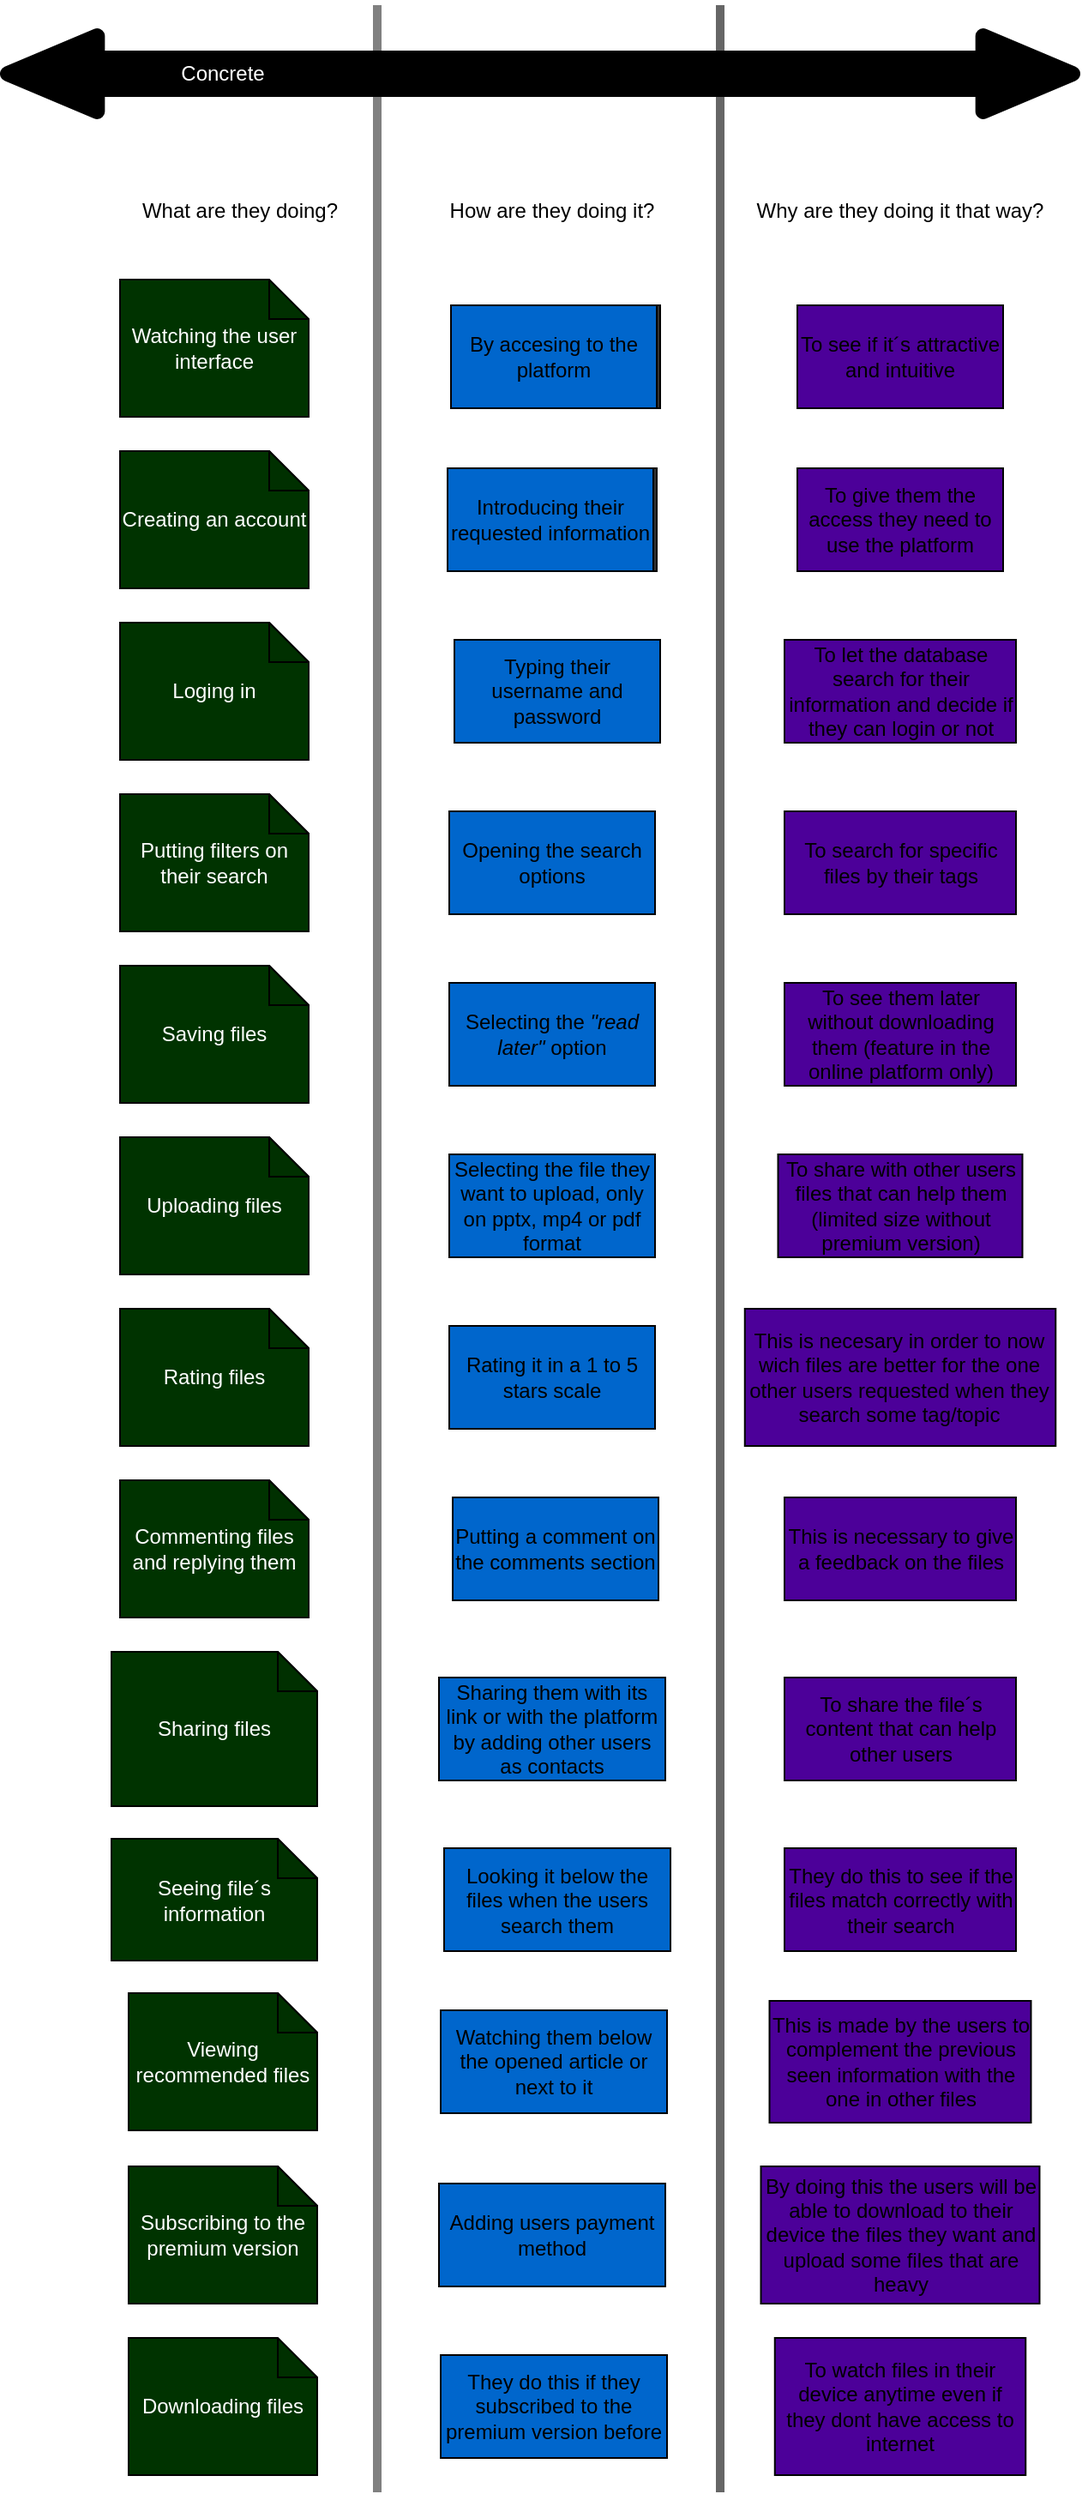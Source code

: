 <mxfile>
    <diagram id="Ool0BiU2qDONSKYx1_vn" name="Page-1">
        <mxGraphModel dx="882" dy="622" grid="1" gridSize="10" guides="1" tooltips="1" connect="1" arrows="1" fold="1" page="1" pageScale="1" pageWidth="827" pageHeight="1169" math="0" shadow="0">
            <root>
                <mxCell id="0"/>
                <mxCell id="1" parent="0"/>
                <mxCell id="5" value="" style="endArrow=none;html=1;strokeWidth=5;strokeColor=#666666;" parent="1" edge="1">
                    <mxGeometry width="50" height="50" relative="1" as="geometry">
                        <mxPoint x="430" y="1460" as="sourcePoint"/>
                        <mxPoint x="430" y="10" as="targetPoint"/>
                    </mxGeometry>
                </mxCell>
                <mxCell id="3" value="" style="endArrow=none;html=1;strokeColor=#808080;strokeWidth=5;" parent="1" edge="1">
                    <mxGeometry width="50" height="50" relative="1" as="geometry">
                        <mxPoint x="230" y="1460" as="sourcePoint"/>
                        <mxPoint x="230" y="10" as="targetPoint"/>
                    </mxGeometry>
                </mxCell>
                <mxCell id="24" value="" style="shape=flexArrow;endArrow=classic;startArrow=classic;html=1;strokeWidth=9;targetPerimeterSpacing=9;endWidth=17;endSize=14.39;startWidth=17;startSize=14.39;strokeColor=#000000;fillColor=#000000;" parent="1" edge="1">
                    <mxGeometry width="50" height="50" relative="1" as="geometry">
                        <mxPoint x="10" y="50" as="sourcePoint"/>
                        <mxPoint x="640" y="50" as="targetPoint"/>
                    </mxGeometry>
                </mxCell>
                <mxCell id="2" value="&lt;font style=&quot;font-size: 29px&quot; color=&quot;#ffffff&quot;&gt;&lt;b&gt;What?&lt;/b&gt;&lt;/font&gt;" style="text;html=1;strokeColor=none;fillColor=none;align=center;verticalAlign=middle;whiteSpace=wrap;rounded=0;" parent="1" vertex="1">
                    <mxGeometry x="110" y="90" width="80" height="20" as="geometry"/>
                </mxCell>
                <mxCell id="6" value="&lt;font style=&quot;font-size: 29px&quot; color=&quot;#ffffff&quot;&gt;&lt;b&gt;How?&lt;/b&gt;&lt;/font&gt;" style="text;html=1;strokeColor=none;fillColor=none;align=center;verticalAlign=middle;whiteSpace=wrap;rounded=0;" parent="1" vertex="1">
                    <mxGeometry x="294" y="90" width="80" height="20" as="geometry"/>
                </mxCell>
                <mxCell id="7" value="&lt;font style=&quot;font-size: 29px&quot; color=&quot;#ffffff&quot;&gt;&lt;b&gt;Why?&lt;/b&gt;&lt;/font&gt;" style="text;html=1;strokeColor=none;fillColor=none;align=center;verticalAlign=middle;whiteSpace=wrap;rounded=0;" parent="1" vertex="1">
                    <mxGeometry x="495" y="90" width="80" height="20" as="geometry"/>
                </mxCell>
                <mxCell id="10" value="&lt;font color=&quot;#ffffff&quot;&gt;Concrete&lt;/font&gt;" style="text;html=1;strokeColor=none;fillColor=none;align=center;verticalAlign=middle;whiteSpace=wrap;rounded=0;" parent="1" vertex="1">
                    <mxGeometry x="120" y="40" width="40" height="20" as="geometry"/>
                </mxCell>
                <mxCell id="15" value="What are they doing?" style="text;html=1;strokeColor=none;fillColor=none;align=center;verticalAlign=middle;whiteSpace=wrap;rounded=0;" parent="1" vertex="1">
                    <mxGeometry x="90" y="120" width="120" height="20" as="geometry"/>
                </mxCell>
                <mxCell id="16" value="How are they doing it?" style="text;html=1;strokeColor=none;fillColor=none;align=center;verticalAlign=middle;whiteSpace=wrap;rounded=0;" parent="1" vertex="1">
                    <mxGeometry x="270" y="120" width="124" height="20" as="geometry"/>
                </mxCell>
                <mxCell id="17" value="Why are they doing it that way?" style="text;html=1;strokeColor=none;fillColor=none;align=center;verticalAlign=middle;whiteSpace=wrap;rounded=0;" parent="1" vertex="1">
                    <mxGeometry x="450" y="120" width="170" height="20" as="geometry"/>
                </mxCell>
                <mxCell id="19" value="&lt;font color=&quot;#ffffff&quot;&gt;Watching the user interface&lt;/font&gt;" style="shape=note;whiteSpace=wrap;html=1;backgroundOutline=1;darkOpacity=0.05;size=23;fillColor=#003300;" parent="1" vertex="1">
                    <mxGeometry x="80" y="170" width="110" height="80" as="geometry"/>
                </mxCell>
                <mxCell id="20" value="By accesing to the platform" style="rounded=0;whiteSpace=wrap;html=1;fillColor=#333333;" parent="1" vertex="1">
                    <mxGeometry x="275" y="185" width="120" height="60" as="geometry"/>
                </mxCell>
                <mxCell id="21" value="To see if it´s attractive and intuitive" style="rounded=0;whiteSpace=wrap;html=1;fillColor=#4C0099;" parent="1" vertex="1">
                    <mxGeometry x="475" y="185" width="120" height="60" as="geometry"/>
                </mxCell>
                <mxCell id="22" value="Creating an account" style="shape=note;whiteSpace=wrap;html=1;backgroundOutline=1;darkOpacity=0.05;size=23;fillColor=#000000;" parent="1" vertex="1">
                    <mxGeometry x="80" y="270" width="110" height="80" as="geometry"/>
                </mxCell>
                <mxCell id="23" value="Introducing their requested information" style="rounded=0;whiteSpace=wrap;html=1;fillColor=#333333;" parent="1" vertex="1">
                    <mxGeometry x="273" y="280" width="120" height="60" as="geometry"/>
                </mxCell>
                <mxCell id="13" value="Emotional" style="text;html=1;strokeColor=none;fillColor=none;align=center;verticalAlign=middle;whiteSpace=wrap;rounded=0;" parent="1" vertex="1">
                    <mxGeometry x="515" y="40" width="40" height="20" as="geometry"/>
                </mxCell>
                <mxCell id="25" value="To give them the access they need to use the platform" style="rounded=0;whiteSpace=wrap;html=1;fillColor=#4C0099;" parent="1" vertex="1">
                    <mxGeometry x="475" y="280" width="120" height="60" as="geometry"/>
                </mxCell>
                <mxCell id="26" value="&lt;font color=&quot;#ffffff&quot;&gt;Loging in&lt;/font&gt;" style="shape=note;whiteSpace=wrap;html=1;backgroundOutline=1;darkOpacity=0.05;size=23;fillColor=#000000;" parent="1" vertex="1">
                    <mxGeometry x="80" y="370" width="110" height="80" as="geometry"/>
                </mxCell>
                <mxCell id="27" value="Typing their username and password" style="rounded=0;whiteSpace=wrap;html=1;fillColor=#0066CC;" parent="1" vertex="1">
                    <mxGeometry x="275" y="380" width="120" height="60" as="geometry"/>
                </mxCell>
                <mxCell id="28" value="To let the database search for their information and decide if they can login or not" style="rounded=0;whiteSpace=wrap;html=1;fillColor=#4C0099;" parent="1" vertex="1">
                    <mxGeometry x="467.5" y="380" width="135" height="60" as="geometry"/>
                </mxCell>
                <mxCell id="29" value="&lt;font color=&quot;#ffffff&quot;&gt;Putting filters on their search&lt;/font&gt;" style="shape=note;whiteSpace=wrap;html=1;backgroundOutline=1;darkOpacity=0.05;size=23;fillColor=#000000;" parent="1" vertex="1">
                    <mxGeometry x="80" y="470" width="110" height="80" as="geometry"/>
                </mxCell>
                <mxCell id="30" value="Opening the search options" style="rounded=0;whiteSpace=wrap;html=1;fillColor=#0066CC;" parent="1" vertex="1">
                    <mxGeometry x="272" y="480" width="120" height="60" as="geometry"/>
                </mxCell>
                <mxCell id="31" value="To search for specific files by their tags" style="rounded=0;whiteSpace=wrap;html=1;fillColor=#4C0099;" parent="1" vertex="1">
                    <mxGeometry x="467.5" y="480" width="135" height="60" as="geometry"/>
                </mxCell>
                <mxCell id="32" value="&lt;font color=&quot;#ffffff&quot;&gt;Saving files&lt;/font&gt;" style="shape=note;whiteSpace=wrap;html=1;backgroundOutline=1;darkOpacity=0.05;size=23;fillColor=#000000;" parent="1" vertex="1">
                    <mxGeometry x="80" y="570" width="110" height="80" as="geometry"/>
                </mxCell>
                <mxCell id="33" value="Selecting the &lt;i&gt;&quot;read later&quot;&lt;/i&gt; option" style="rounded=0;whiteSpace=wrap;html=1;fillColor=#0066CC;" parent="1" vertex="1">
                    <mxGeometry x="272" y="580" width="120" height="60" as="geometry"/>
                </mxCell>
                <mxCell id="34" value="To see them later without downloading them (feature in the online platform only)" style="rounded=0;whiteSpace=wrap;html=1;fillColor=#4C0099;" parent="1" vertex="1">
                    <mxGeometry x="467.5" y="580" width="135" height="60" as="geometry"/>
                </mxCell>
                <mxCell id="35" value="&lt;font color=&quot;#ffffff&quot;&gt;Uploading files&lt;/font&gt;" style="shape=note;whiteSpace=wrap;html=1;backgroundOutline=1;darkOpacity=0.05;size=23;fillColor=#000000;" parent="1" vertex="1">
                    <mxGeometry x="80" y="670" width="110" height="80" as="geometry"/>
                </mxCell>
                <mxCell id="36" value="Selecting the file they want to upload, only on pptx, mp4 or pdf format" style="rounded=0;whiteSpace=wrap;html=1;fillColor=#0066CC;" parent="1" vertex="1">
                    <mxGeometry x="272" y="680" width="120" height="60" as="geometry"/>
                </mxCell>
                <mxCell id="37" value="To share with other users files that can help them (limited size without premium version)" style="rounded=0;whiteSpace=wrap;html=1;glass=0;fillColor=#4C0099;" parent="1" vertex="1">
                    <mxGeometry x="463.75" y="680" width="142.5" height="60" as="geometry"/>
                </mxCell>
                <mxCell id="38" value="&lt;font color=&quot;#ffffff&quot;&gt;Rating files&lt;/font&gt;" style="shape=note;whiteSpace=wrap;html=1;backgroundOutline=1;darkOpacity=0.05;size=23;fillColor=#000000;" parent="1" vertex="1">
                    <mxGeometry x="80" y="770" width="110" height="80" as="geometry"/>
                </mxCell>
                <mxCell id="39" value="Rating it in a 1 to 5 stars scale" style="rounded=0;whiteSpace=wrap;html=1;fillColor=#0066CC;" parent="1" vertex="1">
                    <mxGeometry x="272" y="780" width="120" height="60" as="geometry"/>
                </mxCell>
                <mxCell id="40" value="This is necesary in order to now wich files are better for the one other users requested when they search some tag/topic" style="rounded=0;whiteSpace=wrap;html=1;fillColor=#4C0099;" parent="1" vertex="1">
                    <mxGeometry x="444.38" y="770" width="181.25" height="80" as="geometry"/>
                </mxCell>
                <mxCell id="41" value="&lt;font color=&quot;#ffffff&quot;&gt;Commenting files and replying them&lt;/font&gt;" style="shape=note;whiteSpace=wrap;html=1;backgroundOutline=1;darkOpacity=0.05;size=23;fillColor=#000000;" parent="1" vertex="1">
                    <mxGeometry x="80" y="870" width="110" height="80" as="geometry"/>
                </mxCell>
                <mxCell id="42" value="Putting a comment on the comments section" style="rounded=0;whiteSpace=wrap;html=1;fillColor=#0066CC;" parent="1" vertex="1">
                    <mxGeometry x="274" y="880" width="120" height="60" as="geometry"/>
                </mxCell>
                <mxCell id="43" value="This is necessary to give a feedback on the files" style="rounded=0;whiteSpace=wrap;html=1;fillColor=#4C0099;" parent="1" vertex="1">
                    <mxGeometry x="467.5" y="880" width="135" height="60" as="geometry"/>
                </mxCell>
                <mxCell id="44" value="&lt;font color=&quot;#ffffff&quot;&gt;Sharing files&lt;/font&gt;" style="shape=note;whiteSpace=wrap;html=1;backgroundOutline=1;darkOpacity=0.05;size=23;fillColor=#000000;" parent="1" vertex="1">
                    <mxGeometry x="75" y="970" width="120" height="90" as="geometry"/>
                </mxCell>
                <mxCell id="46" value="Sharing them with its link or with the platform by adding other users as contacts" style="rounded=0;whiteSpace=wrap;html=1;fillColor=#0066CC;" parent="1" vertex="1">
                    <mxGeometry x="266" y="985" width="132" height="60" as="geometry"/>
                </mxCell>
                <mxCell id="47" value="To share the file´s content that can help other users" style="rounded=0;whiteSpace=wrap;html=1;fillColor=#4C0099;" parent="1" vertex="1">
                    <mxGeometry x="467.5" y="985" width="135" height="60" as="geometry"/>
                </mxCell>
                <mxCell id="48" value="&lt;font color=&quot;#ffffff&quot;&gt;Seeing file´s information&lt;/font&gt;" style="shape=note;whiteSpace=wrap;html=1;backgroundOutline=1;darkOpacity=0.05;size=23;fillColor=#000000;" parent="1" vertex="1">
                    <mxGeometry x="75" y="1079" width="120" height="71" as="geometry"/>
                </mxCell>
                <mxCell id="51" value="Looking it below the files when the users search them" style="rounded=0;whiteSpace=wrap;html=1;fillColor=#0066CC;" parent="1" vertex="1">
                    <mxGeometry x="269" y="1084.5" width="132" height="60" as="geometry"/>
                </mxCell>
                <mxCell id="52" value="They do this to see if the files match correctly with their search" style="rounded=0;whiteSpace=wrap;html=1;fillColor=#4C0099;" parent="1" vertex="1">
                    <mxGeometry x="467.51" y="1084.5" width="135" height="60" as="geometry"/>
                </mxCell>
                <mxCell id="53" value="&lt;font color=&quot;#ffffff&quot;&gt;Viewing recommended files&lt;/font&gt;" style="shape=note;whiteSpace=wrap;html=1;backgroundOutline=1;darkOpacity=0.05;size=23;fillColor=#000000;" parent="1" vertex="1">
                    <mxGeometry x="85" y="1169" width="110" height="80" as="geometry"/>
                </mxCell>
                <mxCell id="54" value="Watching them below the opened article or next to it" style="rounded=0;whiteSpace=wrap;html=1;fillColor=#0066CC;" parent="1" vertex="1">
                    <mxGeometry x="267" y="1179" width="132" height="60" as="geometry"/>
                </mxCell>
                <mxCell id="55" value="This is made by the users to complement the previous seen information with the one in other files" style="rounded=0;whiteSpace=wrap;html=1;fillColor=#4C0099;" parent="1" vertex="1">
                    <mxGeometry x="458.75" y="1173.5" width="152.5" height="71" as="geometry"/>
                </mxCell>
                <mxCell id="56" value="&lt;font color=&quot;#ffffff&quot;&gt;Subscribing to the premium version&lt;/font&gt;" style="shape=note;whiteSpace=wrap;html=1;backgroundOutline=1;darkOpacity=0.05;size=23;fillColor=#000000;" parent="1" vertex="1">
                    <mxGeometry x="85" y="1270" width="110" height="80" as="geometry"/>
                </mxCell>
                <mxCell id="57" value="Adding users payment method" style="rounded=0;whiteSpace=wrap;html=1;fillColor=#0066CC;" parent="1" vertex="1">
                    <mxGeometry x="266" y="1280" width="132" height="60" as="geometry"/>
                </mxCell>
                <mxCell id="58" value="By doing this the users will be able to download to their device the files they want and upload some files that are heavy" style="rounded=0;whiteSpace=wrap;html=1;fillColor=#4C0099;" parent="1" vertex="1">
                    <mxGeometry x="453.75" y="1270" width="162.5" height="80" as="geometry"/>
                </mxCell>
                <mxCell id="59" value="&lt;font color=&quot;#ffffff&quot;&gt;Downloading files&lt;/font&gt;" style="shape=note;whiteSpace=wrap;html=1;backgroundOutline=1;darkOpacity=0.05;size=23;fillColor=#003300;" parent="1" vertex="1">
                    <mxGeometry x="85" y="1370" width="110" height="80" as="geometry"/>
                </mxCell>
                <mxCell id="60" value="They do this if they subscribed to the premium version before" style="rounded=0;whiteSpace=wrap;html=1;fillColor=#0066CC;" parent="1" vertex="1">
                    <mxGeometry x="267" y="1380" width="132" height="60" as="geometry"/>
                </mxCell>
                <mxCell id="61" value="To watch files in their device anytime even if they dont have access to internet" style="rounded=0;whiteSpace=wrap;html=1;fillColor=#4C0099;" parent="1" vertex="1">
                    <mxGeometry x="461.88" y="1370" width="146.25" height="80" as="geometry"/>
                </mxCell>
                <mxCell id="62" value="&lt;font color=&quot;#ffffff&quot;&gt;Creating an account&lt;/font&gt;" style="shape=note;whiteSpace=wrap;html=1;backgroundOutline=1;darkOpacity=0.05;size=23;fillColor=#003300;" parent="1" vertex="1">
                    <mxGeometry x="80" y="270" width="110" height="80" as="geometry"/>
                </mxCell>
                <mxCell id="63" value="&lt;font color=&quot;#ffffff&quot;&gt;Loging in&lt;/font&gt;" style="shape=note;whiteSpace=wrap;html=1;backgroundOutline=1;darkOpacity=0.05;size=23;fillColor=#003300;" parent="1" vertex="1">
                    <mxGeometry x="80" y="370" width="110" height="80" as="geometry"/>
                </mxCell>
                <mxCell id="64" value="&lt;font color=&quot;#ffffff&quot;&gt;Putting filters on their search&lt;/font&gt;" style="shape=note;whiteSpace=wrap;html=1;backgroundOutline=1;darkOpacity=0.05;size=23;fillColor=#003300;" parent="1" vertex="1">
                    <mxGeometry x="80" y="470" width="110" height="80" as="geometry"/>
                </mxCell>
                <mxCell id="65" value="&lt;font color=&quot;#ffffff&quot;&gt;Saving files&lt;/font&gt;" style="shape=note;whiteSpace=wrap;html=1;backgroundOutline=1;darkOpacity=0.05;size=23;fillColor=#003300;" parent="1" vertex="1">
                    <mxGeometry x="80" y="570" width="110" height="80" as="geometry"/>
                </mxCell>
                <mxCell id="66" value="&lt;font color=&quot;#ffffff&quot;&gt;Uploading files&lt;/font&gt;" style="shape=note;whiteSpace=wrap;html=1;backgroundOutline=1;darkOpacity=0.05;size=23;fillColor=#003300;" parent="1" vertex="1">
                    <mxGeometry x="80" y="670" width="110" height="80" as="geometry"/>
                </mxCell>
                <mxCell id="67" value="&lt;font color=&quot;#ffffff&quot;&gt;Rating files&lt;/font&gt;" style="shape=note;whiteSpace=wrap;html=1;backgroundOutline=1;darkOpacity=0.05;size=23;fillColor=#003300;" parent="1" vertex="1">
                    <mxGeometry x="80" y="770" width="110" height="80" as="geometry"/>
                </mxCell>
                <mxCell id="68" value="&lt;font color=&quot;#ffffff&quot;&gt;Commenting files and replying them&lt;/font&gt;" style="shape=note;whiteSpace=wrap;html=1;backgroundOutline=1;darkOpacity=0.05;size=23;fillColor=#003300;" parent="1" vertex="1">
                    <mxGeometry x="80" y="870" width="110" height="80" as="geometry"/>
                </mxCell>
                <mxCell id="69" value="&lt;font color=&quot;#ffffff&quot;&gt;Sharing files&lt;/font&gt;" style="shape=note;whiteSpace=wrap;html=1;backgroundOutline=1;darkOpacity=0.05;size=23;fillColor=#003300;" parent="1" vertex="1">
                    <mxGeometry x="75" y="970" width="120" height="90" as="geometry"/>
                </mxCell>
                <mxCell id="70" value="&lt;font color=&quot;#ffffff&quot;&gt;Seeing file´s information&lt;/font&gt;" style="shape=note;whiteSpace=wrap;html=1;backgroundOutline=1;darkOpacity=0.05;size=23;fillColor=#003300;" parent="1" vertex="1">
                    <mxGeometry x="75" y="1079" width="120" height="71" as="geometry"/>
                </mxCell>
                <mxCell id="71" value="&lt;font color=&quot;#ffffff&quot;&gt;Viewing recommended files&lt;/font&gt;" style="shape=note;whiteSpace=wrap;html=1;backgroundOutline=1;darkOpacity=0.05;size=23;fillColor=#003300;" parent="1" vertex="1">
                    <mxGeometry x="85" y="1169" width="110" height="80" as="geometry"/>
                </mxCell>
                <mxCell id="72" value="&lt;font color=&quot;#ffffff&quot;&gt;Subscribing to the premium version&lt;/font&gt;" style="shape=note;whiteSpace=wrap;html=1;backgroundOutline=1;darkOpacity=0.05;size=23;fillColor=#003300;" parent="1" vertex="1">
                    <mxGeometry x="85" y="1270" width="110" height="80" as="geometry"/>
                </mxCell>
                <mxCell id="73" value="By accesing to the platform" style="rounded=0;whiteSpace=wrap;html=1;fillColor=#0066CC;" parent="1" vertex="1">
                    <mxGeometry x="273" y="185" width="120" height="60" as="geometry"/>
                </mxCell>
                <mxCell id="74" value="Introducing their requested information" style="rounded=0;whiteSpace=wrap;html=1;fillColor=#0066CC;" parent="1" vertex="1">
                    <mxGeometry x="271" y="280" width="120" height="60" as="geometry"/>
                </mxCell>
            </root>
        </mxGraphModel>
    </diagram>
</mxfile>